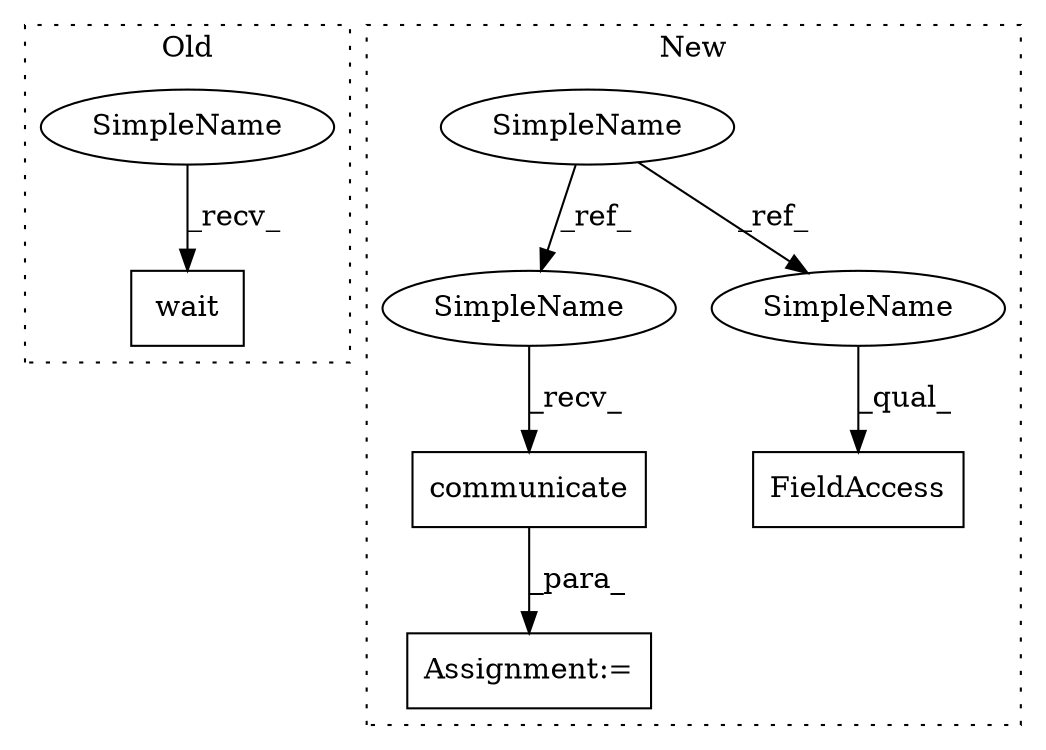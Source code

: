digraph G {
subgraph cluster0 {
1 [label="wait" a="32" s="456" l="6" shape="box"];
8 [label="SimpleName" a="42" s="451" l="4" shape="ellipse"];
label = "Old";
style="dotted";
}
subgraph cluster1 {
2 [label="communicate" a="32" s="664" l="13" shape="box"];
3 [label="Assignment:=" a="7" s="657" l="2" shape="box"];
4 [label="SimpleName" a="42" s="534" l="4" shape="ellipse"];
5 [label="FieldAccess" a="22" s="741" l="15" shape="box"];
6 [label="SimpleName" a="42" s="659" l="4" shape="ellipse"];
7 [label="SimpleName" a="42" s="741" l="4" shape="ellipse"];
label = "New";
style="dotted";
}
2 -> 3 [label="_para_"];
4 -> 6 [label="_ref_"];
4 -> 7 [label="_ref_"];
6 -> 2 [label="_recv_"];
7 -> 5 [label="_qual_"];
8 -> 1 [label="_recv_"];
}